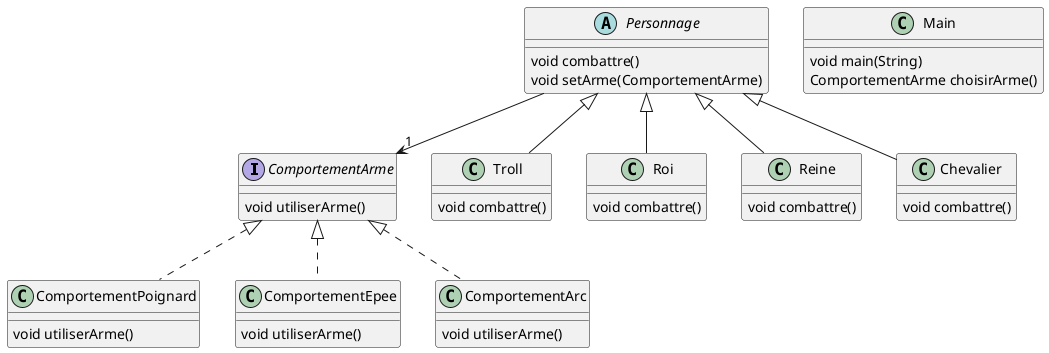 @startuml

' definitions
' -----------

' package "comportements"
interface ComportementArme
' end package

' package "implement"
class ComportementPoignard
class ComportementEpee
class ComportementArc
' end package

' package "aventure"
class Troll
class Roi
class Reine
abstract Personnage
class Main
class Chevalier
' end package

' content
' -------

' Reine:
Personnage <|-- Reine
Reine : void combattre()

' ComportementArme:
ComportementArme : void utiliserArme()

' ComportementPoignard:
ComportementArme <|.. ComportementPoignard
ComportementPoignard : void utiliserArme()

' ComportementEpee:
ComportementArme <|.. ComportementEpee
ComportementEpee : void utiliserArme()

' Main:
Main : void main(String)
Main : ComportementArme choisirArme()

' Troll:
Personnage <|-- Troll
Troll : void combattre()

' ComportementArc:
ComportementArme <|.. ComportementArc
ComportementArc : void utiliserArme()

' Chevalier:
Personnage <|-- Chevalier
Chevalier : void combattre()

' Roi:
Personnage <|-- Roi
Roi : void combattre()

' Personnage:
Personnage --> "1" ComportementArme
Personnage : void combattre()
Personnage : void setArme(ComportementArme)

@enduml
